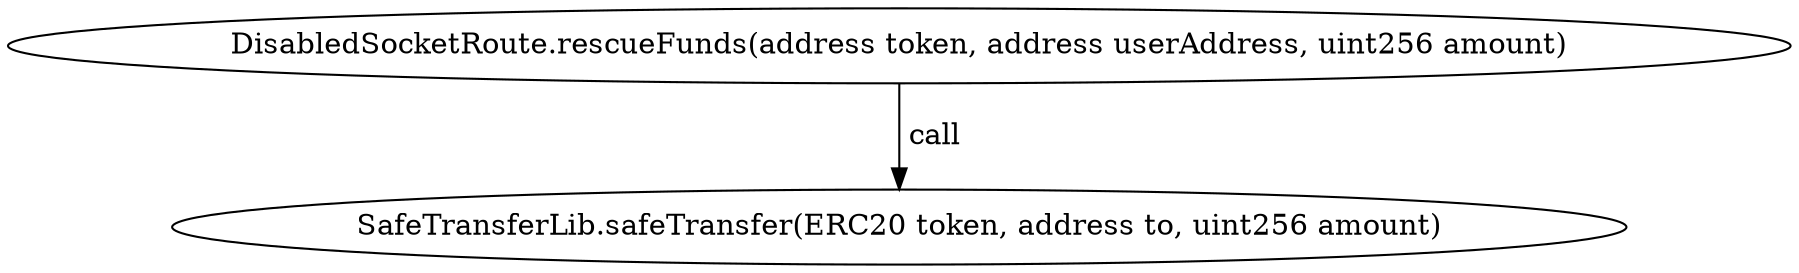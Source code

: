 digraph "" {
	graph [bb="0,0,708.59,124.8"];
	node [label="\N"];
	"DisabledSocketRoute.rescueFunds(address token, address userAddress, uint256 amount)"	 [height=0.5,
		pos="354.3,106.8",
		width=9.8415];
	"SafeTransferLib.safeTransfer(ERC20 token, address to, uint256 amount)"	 [height=0.5,
		pos="354.3,18",
		width=8.1426];
	"DisabledSocketRoute.rescueFunds(address token, address userAddress, uint256 amount)" -> "SafeTransferLib.safeTransfer(ERC20 token, address to, uint256 amount)" [key=call,
	label=" call",
	lp="366.15,62.4",
	pos="e,354.3,36.072 354.3,88.401 354.3,76.295 354.3,60.208 354.3,46.467"];
}
